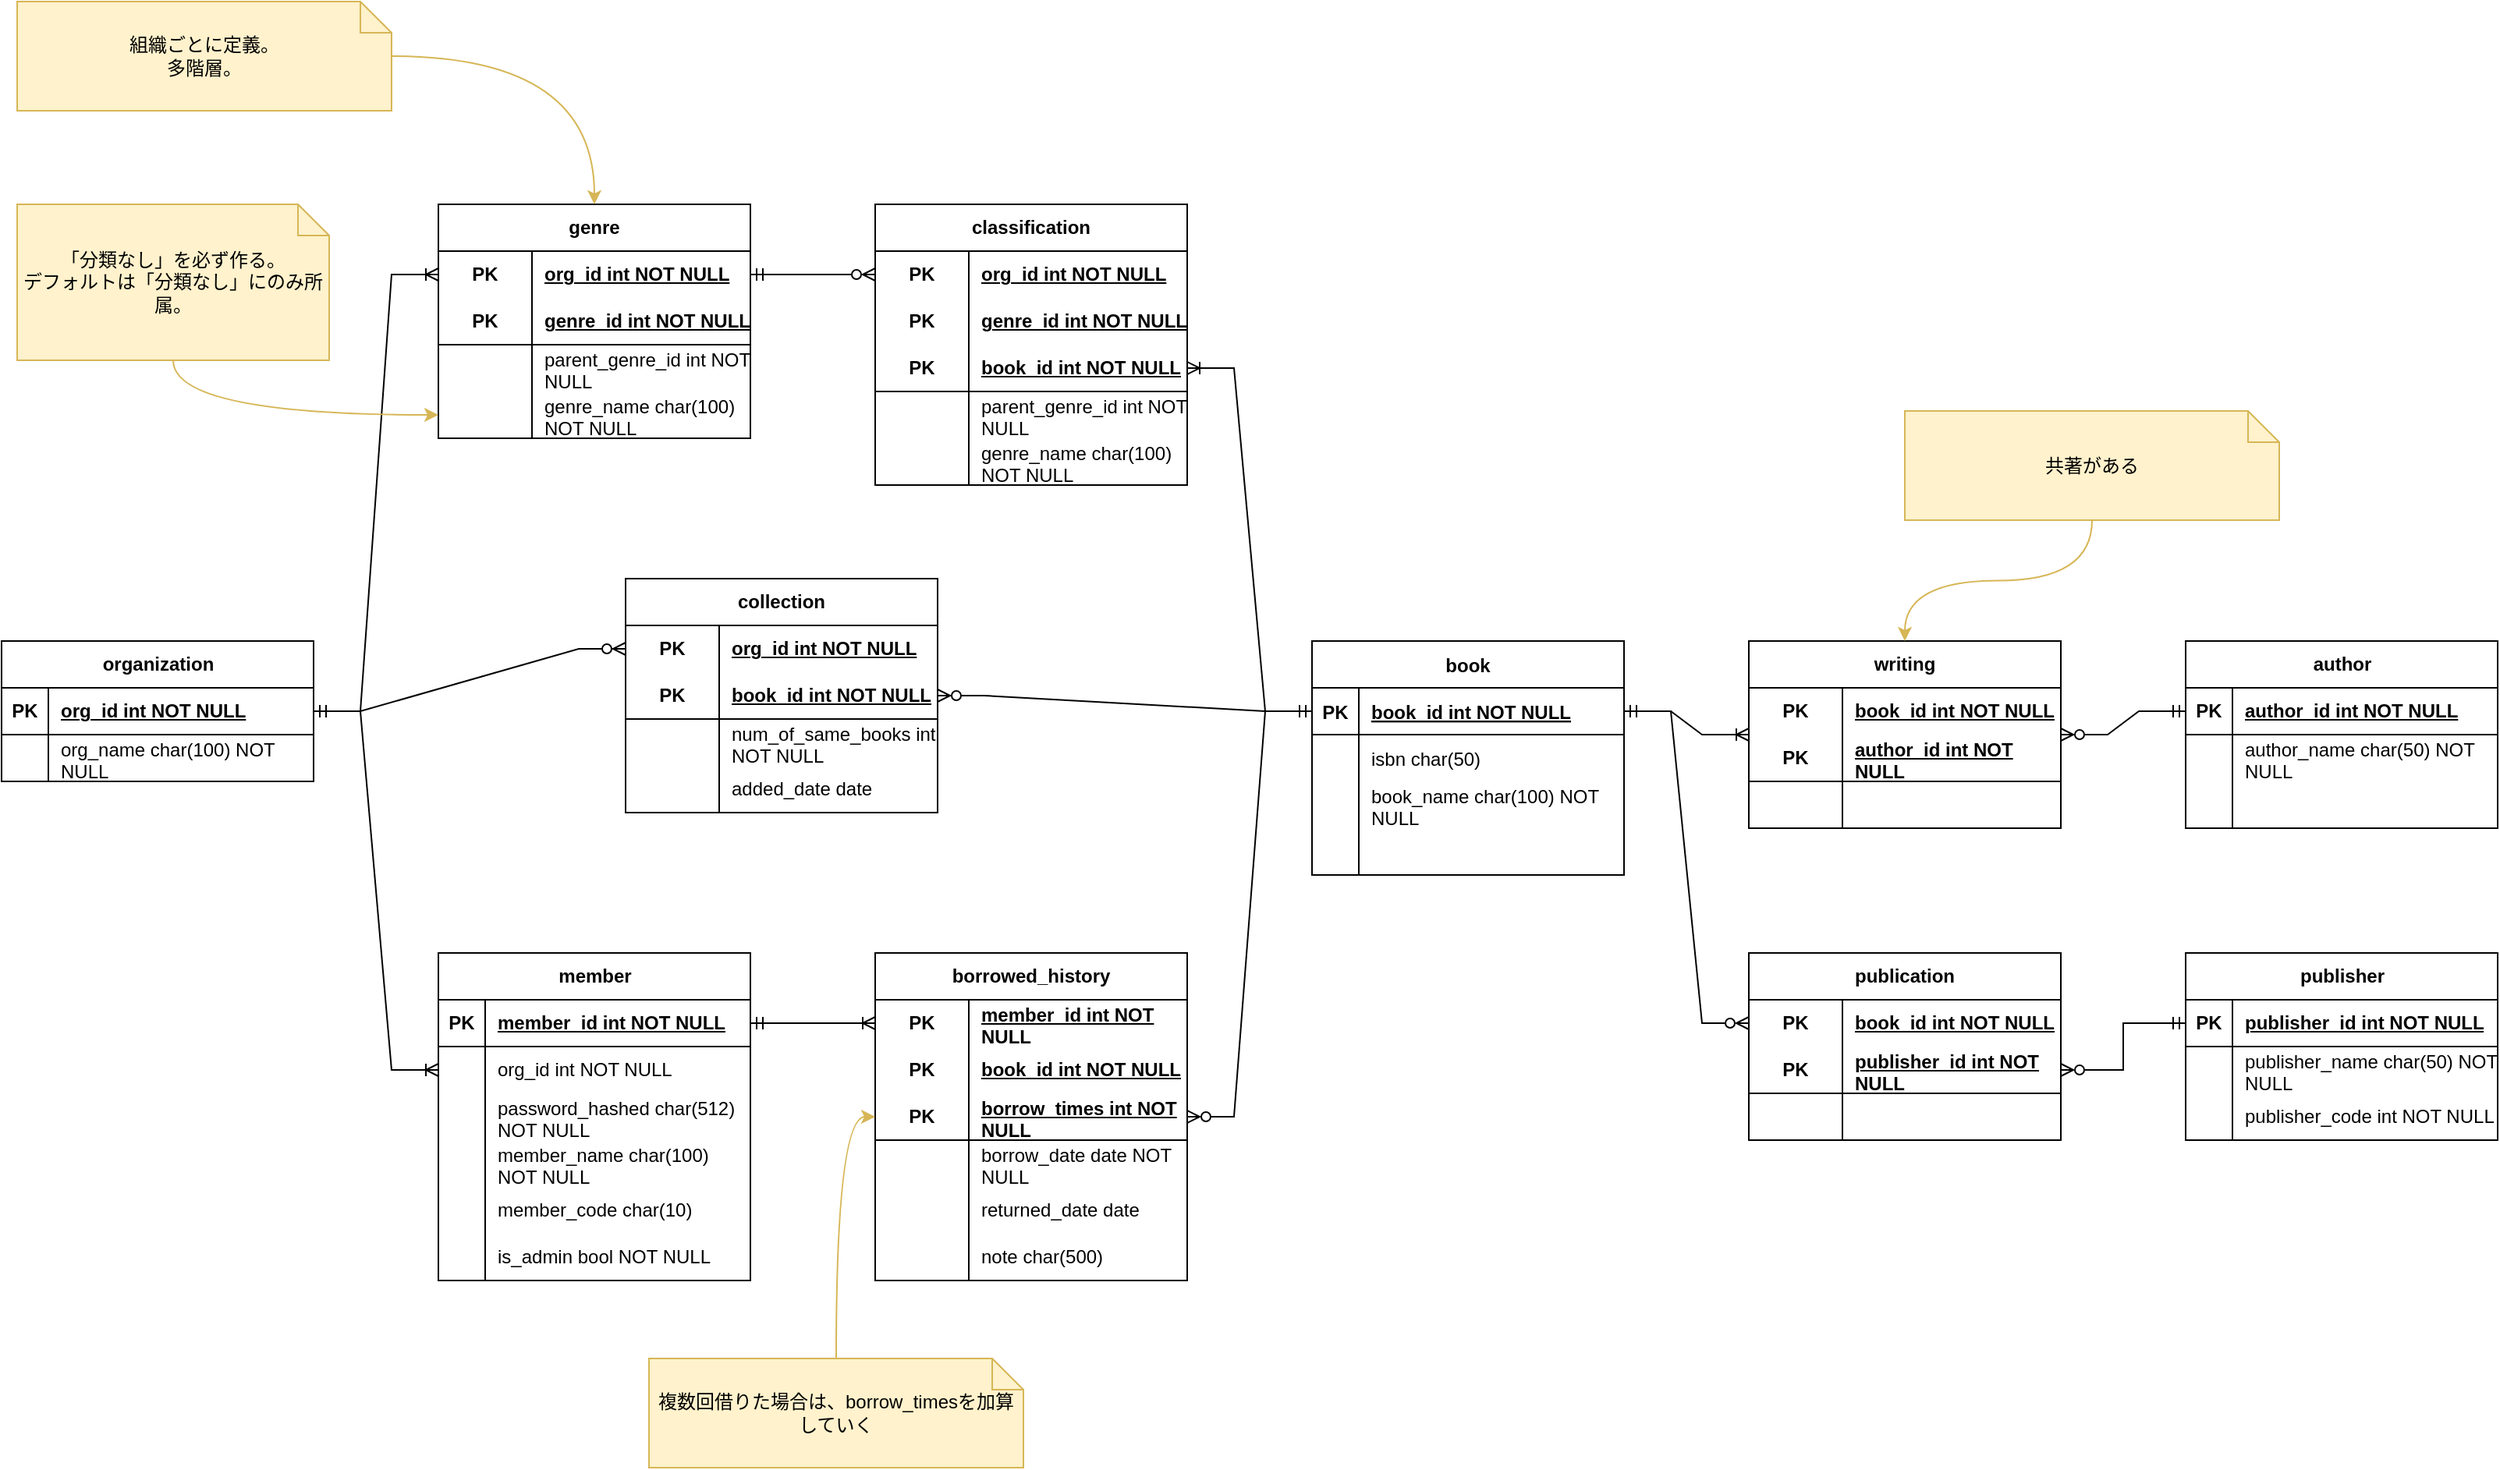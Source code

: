 <mxfile version="21.2.1" type="device">
  <diagram id="R2lEEEUBdFMjLlhIrx00" name="Page-1">
    <mxGraphModel dx="2142" dy="2074" grid="1" gridSize="10" guides="1" tooltips="1" connect="1" arrows="1" fold="1" page="1" pageScale="1" pageWidth="850" pageHeight="1100" math="0" shadow="0" extFonts="Permanent Marker^https://fonts.googleapis.com/css?family=Permanent+Marker">
      <root>
        <mxCell id="0" />
        <mxCell id="1" parent="0" />
        <mxCell id="C-vyLk0tnHw3VtMMgP7b-23" value="book" style="shape=table;startSize=30;container=1;collapsible=1;childLayout=tableLayout;fixedRows=1;rowLines=0;fontStyle=1;align=center;resizeLast=1;" parent="1" vertex="1">
          <mxGeometry y="-80" width="200" height="150" as="geometry" />
        </mxCell>
        <mxCell id="C-vyLk0tnHw3VtMMgP7b-24" value="" style="shape=partialRectangle;collapsible=0;dropTarget=0;pointerEvents=0;fillColor=none;points=[[0,0.5],[1,0.5]];portConstraint=eastwest;top=0;left=0;right=0;bottom=1;" parent="C-vyLk0tnHw3VtMMgP7b-23" vertex="1">
          <mxGeometry y="30" width="200" height="30" as="geometry" />
        </mxCell>
        <mxCell id="C-vyLk0tnHw3VtMMgP7b-25" value="PK" style="shape=partialRectangle;overflow=hidden;connectable=0;fillColor=none;top=0;left=0;bottom=0;right=0;fontStyle=1;" parent="C-vyLk0tnHw3VtMMgP7b-24" vertex="1">
          <mxGeometry width="30" height="30" as="geometry">
            <mxRectangle width="30" height="30" as="alternateBounds" />
          </mxGeometry>
        </mxCell>
        <mxCell id="C-vyLk0tnHw3VtMMgP7b-26" value="book_id int NOT NULL " style="shape=partialRectangle;overflow=hidden;connectable=0;fillColor=none;top=0;left=0;bottom=0;right=0;align=left;spacingLeft=6;fontStyle=5;" parent="C-vyLk0tnHw3VtMMgP7b-24" vertex="1">
          <mxGeometry x="30" width="170" height="30" as="geometry">
            <mxRectangle width="170" height="30" as="alternateBounds" />
          </mxGeometry>
        </mxCell>
        <mxCell id="C-vyLk0tnHw3VtMMgP7b-27" value="" style="shape=partialRectangle;collapsible=0;dropTarget=0;pointerEvents=0;fillColor=none;points=[[0,0.5],[1,0.5]];portConstraint=eastwest;top=0;left=0;right=0;bottom=0;" parent="C-vyLk0tnHw3VtMMgP7b-23" vertex="1">
          <mxGeometry y="60" width="200" height="30" as="geometry" />
        </mxCell>
        <mxCell id="C-vyLk0tnHw3VtMMgP7b-28" value="" style="shape=partialRectangle;overflow=hidden;connectable=0;fillColor=none;top=0;left=0;bottom=0;right=0;" parent="C-vyLk0tnHw3VtMMgP7b-27" vertex="1">
          <mxGeometry width="30" height="30" as="geometry">
            <mxRectangle width="30" height="30" as="alternateBounds" />
          </mxGeometry>
        </mxCell>
        <mxCell id="C-vyLk0tnHw3VtMMgP7b-29" value="isbn char(50)" style="shape=partialRectangle;overflow=hidden;connectable=0;fillColor=none;top=0;left=0;bottom=0;right=0;align=left;spacingLeft=6;verticalAlign=middle;" parent="C-vyLk0tnHw3VtMMgP7b-27" vertex="1">
          <mxGeometry x="30" width="170" height="30" as="geometry">
            <mxRectangle width="170" height="30" as="alternateBounds" />
          </mxGeometry>
        </mxCell>
        <mxCell id="8r9nM0pTr3V1312v1vQE-15" style="shape=partialRectangle;collapsible=0;dropTarget=0;pointerEvents=0;fillColor=none;points=[[0,0.5],[1,0.5]];portConstraint=eastwest;top=0;left=0;right=0;bottom=0;" parent="C-vyLk0tnHw3VtMMgP7b-23" vertex="1">
          <mxGeometry y="90" width="200" height="30" as="geometry" />
        </mxCell>
        <mxCell id="8r9nM0pTr3V1312v1vQE-16" style="shape=partialRectangle;overflow=hidden;connectable=0;fillColor=none;top=0;left=0;bottom=0;right=0;" parent="8r9nM0pTr3V1312v1vQE-15" vertex="1">
          <mxGeometry width="30" height="30" as="geometry">
            <mxRectangle width="30" height="30" as="alternateBounds" />
          </mxGeometry>
        </mxCell>
        <mxCell id="8r9nM0pTr3V1312v1vQE-17" value="book_name char(100) NOT NULL" style="shape=partialRectangle;overflow=hidden;connectable=0;fillColor=none;top=0;left=0;bottom=0;right=0;align=left;spacingLeft=6;verticalAlign=middle;whiteSpace=wrap;" parent="8r9nM0pTr3V1312v1vQE-15" vertex="1">
          <mxGeometry x="30" width="170" height="30" as="geometry">
            <mxRectangle width="170" height="30" as="alternateBounds" />
          </mxGeometry>
        </mxCell>
        <mxCell id="xDDhtr_fr9PukAQvOOPF-29" style="shape=partialRectangle;collapsible=0;dropTarget=0;pointerEvents=0;fillColor=none;points=[[0,0.5],[1,0.5]];portConstraint=eastwest;top=0;left=0;right=0;bottom=0;" vertex="1" parent="C-vyLk0tnHw3VtMMgP7b-23">
          <mxGeometry y="120" width="200" height="30" as="geometry" />
        </mxCell>
        <mxCell id="xDDhtr_fr9PukAQvOOPF-30" style="shape=partialRectangle;overflow=hidden;connectable=0;fillColor=none;top=0;left=0;bottom=0;right=0;" vertex="1" parent="xDDhtr_fr9PukAQvOOPF-29">
          <mxGeometry width="30" height="30" as="geometry">
            <mxRectangle width="30" height="30" as="alternateBounds" />
          </mxGeometry>
        </mxCell>
        <mxCell id="xDDhtr_fr9PukAQvOOPF-31" value="" style="shape=partialRectangle;overflow=hidden;connectable=0;fillColor=none;top=0;left=0;bottom=0;right=0;align=left;spacingLeft=6;verticalAlign=middle;whiteSpace=wrap;" vertex="1" parent="xDDhtr_fr9PukAQvOOPF-29">
          <mxGeometry x="30" width="170" height="30" as="geometry">
            <mxRectangle width="170" height="30" as="alternateBounds" />
          </mxGeometry>
        </mxCell>
        <mxCell id="8r9nM0pTr3V1312v1vQE-1" value="author" style="shape=table;startSize=30;container=1;collapsible=1;childLayout=tableLayout;fixedRows=1;rowLines=0;fontStyle=1;align=center;resizeLast=1;html=1;" parent="1" vertex="1">
          <mxGeometry x="560" y="-80" width="200" height="120" as="geometry">
            <mxRectangle x="440" y="150" width="120" height="30" as="alternateBounds" />
          </mxGeometry>
        </mxCell>
        <mxCell id="8r9nM0pTr3V1312v1vQE-2" value="" style="shape=tableRow;horizontal=0;startSize=0;swimlaneHead=0;swimlaneBody=0;fillColor=none;collapsible=0;dropTarget=0;points=[[0,0.5],[1,0.5]];portConstraint=eastwest;top=0;left=0;right=0;bottom=1;" parent="8r9nM0pTr3V1312v1vQE-1" vertex="1">
          <mxGeometry y="30" width="200" height="30" as="geometry" />
        </mxCell>
        <mxCell id="8r9nM0pTr3V1312v1vQE-3" value="PK" style="shape=partialRectangle;connectable=0;fillColor=none;top=0;left=0;bottom=0;right=0;fontStyle=1;overflow=hidden;whiteSpace=wrap;html=1;" parent="8r9nM0pTr3V1312v1vQE-2" vertex="1">
          <mxGeometry width="30" height="30" as="geometry">
            <mxRectangle width="30" height="30" as="alternateBounds" />
          </mxGeometry>
        </mxCell>
        <mxCell id="8r9nM0pTr3V1312v1vQE-4" value="author_id int NOT NULL" style="shape=partialRectangle;connectable=0;fillColor=none;top=0;left=0;bottom=0;right=0;align=left;spacingLeft=6;fontStyle=5;overflow=hidden;whiteSpace=wrap;html=1;" parent="8r9nM0pTr3V1312v1vQE-2" vertex="1">
          <mxGeometry x="30" width="170" height="30" as="geometry">
            <mxRectangle width="170" height="30" as="alternateBounds" />
          </mxGeometry>
        </mxCell>
        <mxCell id="8r9nM0pTr3V1312v1vQE-5" value="" style="shape=tableRow;horizontal=0;startSize=0;swimlaneHead=0;swimlaneBody=0;fillColor=none;collapsible=0;dropTarget=0;points=[[0,0.5],[1,0.5]];portConstraint=eastwest;top=0;left=0;right=0;bottom=0;" parent="8r9nM0pTr3V1312v1vQE-1" vertex="1">
          <mxGeometry y="60" width="200" height="30" as="geometry" />
        </mxCell>
        <mxCell id="8r9nM0pTr3V1312v1vQE-6" value="" style="shape=partialRectangle;connectable=0;fillColor=none;top=0;left=0;bottom=0;right=0;editable=1;overflow=hidden;whiteSpace=wrap;html=1;" parent="8r9nM0pTr3V1312v1vQE-5" vertex="1">
          <mxGeometry width="30" height="30" as="geometry">
            <mxRectangle width="30" height="30" as="alternateBounds" />
          </mxGeometry>
        </mxCell>
        <mxCell id="8r9nM0pTr3V1312v1vQE-7" value="author_name char(50) NOT NULL" style="shape=partialRectangle;connectable=0;fillColor=none;top=0;left=0;bottom=0;right=0;align=left;spacingLeft=6;overflow=hidden;whiteSpace=wrap;html=1;" parent="8r9nM0pTr3V1312v1vQE-5" vertex="1">
          <mxGeometry x="30" width="170" height="30" as="geometry">
            <mxRectangle width="170" height="30" as="alternateBounds" />
          </mxGeometry>
        </mxCell>
        <mxCell id="8r9nM0pTr3V1312v1vQE-34" style="shape=tableRow;horizontal=0;startSize=0;swimlaneHead=0;swimlaneBody=0;fillColor=none;collapsible=0;dropTarget=0;points=[[0,0.5],[1,0.5]];portConstraint=eastwest;top=0;left=0;right=0;bottom=0;" parent="8r9nM0pTr3V1312v1vQE-1" vertex="1">
          <mxGeometry y="90" width="200" height="30" as="geometry" />
        </mxCell>
        <mxCell id="8r9nM0pTr3V1312v1vQE-35" style="shape=partialRectangle;connectable=0;fillColor=none;top=0;left=0;bottom=0;right=0;editable=1;overflow=hidden;whiteSpace=wrap;html=1;" parent="8r9nM0pTr3V1312v1vQE-34" vertex="1">
          <mxGeometry width="30" height="30" as="geometry">
            <mxRectangle width="30" height="30" as="alternateBounds" />
          </mxGeometry>
        </mxCell>
        <mxCell id="8r9nM0pTr3V1312v1vQE-36" style="shape=partialRectangle;connectable=0;fillColor=none;top=0;left=0;bottom=0;right=0;align=left;spacingLeft=6;overflow=hidden;whiteSpace=wrap;html=1;" parent="8r9nM0pTr3V1312v1vQE-34" vertex="1">
          <mxGeometry x="30" width="170" height="30" as="geometry">
            <mxRectangle width="170" height="30" as="alternateBounds" />
          </mxGeometry>
        </mxCell>
        <mxCell id="8r9nM0pTr3V1312v1vQE-21" value="writing" style="shape=table;startSize=30;container=1;collapsible=1;childLayout=tableLayout;fixedRows=1;rowLines=0;fontStyle=1;align=center;resizeLast=1;html=1;whiteSpace=wrap;" parent="1" vertex="1">
          <mxGeometry x="280" y="-80" width="200" height="120" as="geometry" />
        </mxCell>
        <mxCell id="8r9nM0pTr3V1312v1vQE-22" value="" style="shape=tableRow;horizontal=0;startSize=0;swimlaneHead=0;swimlaneBody=0;fillColor=none;collapsible=0;dropTarget=0;points=[[0,0.5],[1,0.5]];portConstraint=eastwest;top=0;left=0;right=0;bottom=0;html=1;" parent="8r9nM0pTr3V1312v1vQE-21" vertex="1">
          <mxGeometry y="30" width="200" height="30" as="geometry" />
        </mxCell>
        <mxCell id="8r9nM0pTr3V1312v1vQE-23" value="PK" style="shape=partialRectangle;connectable=0;fillColor=none;top=0;left=0;bottom=0;right=0;fontStyle=1;overflow=hidden;html=1;whiteSpace=wrap;" parent="8r9nM0pTr3V1312v1vQE-22" vertex="1">
          <mxGeometry width="60" height="30" as="geometry">
            <mxRectangle width="60" height="30" as="alternateBounds" />
          </mxGeometry>
        </mxCell>
        <mxCell id="8r9nM0pTr3V1312v1vQE-24" value="book_id int NOT NULL" style="shape=partialRectangle;connectable=0;fillColor=none;top=0;left=0;bottom=0;right=0;align=left;spacingLeft=6;fontStyle=5;overflow=hidden;html=1;whiteSpace=wrap;" parent="8r9nM0pTr3V1312v1vQE-22" vertex="1">
          <mxGeometry x="60" width="140" height="30" as="geometry">
            <mxRectangle width="140" height="30" as="alternateBounds" />
          </mxGeometry>
        </mxCell>
        <mxCell id="8r9nM0pTr3V1312v1vQE-25" value="" style="shape=tableRow;horizontal=0;startSize=0;swimlaneHead=0;swimlaneBody=0;fillColor=none;collapsible=0;dropTarget=0;points=[[0,0.5],[1,0.5]];portConstraint=eastwest;top=0;left=0;right=0;bottom=1;html=1;" parent="8r9nM0pTr3V1312v1vQE-21" vertex="1">
          <mxGeometry y="60" width="200" height="30" as="geometry" />
        </mxCell>
        <mxCell id="8r9nM0pTr3V1312v1vQE-26" value="PK" style="shape=partialRectangle;connectable=0;fillColor=none;top=0;left=0;bottom=0;right=0;fontStyle=1;overflow=hidden;html=1;whiteSpace=wrap;" parent="8r9nM0pTr3V1312v1vQE-25" vertex="1">
          <mxGeometry width="60" height="30" as="geometry">
            <mxRectangle width="60" height="30" as="alternateBounds" />
          </mxGeometry>
        </mxCell>
        <mxCell id="8r9nM0pTr3V1312v1vQE-27" value="author_id int NOT NULL" style="shape=partialRectangle;connectable=0;fillColor=none;top=0;left=0;bottom=0;right=0;align=left;spacingLeft=6;fontStyle=5;overflow=hidden;html=1;whiteSpace=wrap;" parent="8r9nM0pTr3V1312v1vQE-25" vertex="1">
          <mxGeometry x="60" width="140" height="30" as="geometry">
            <mxRectangle width="140" height="30" as="alternateBounds" />
          </mxGeometry>
        </mxCell>
        <mxCell id="8r9nM0pTr3V1312v1vQE-31" value="" style="shape=tableRow;horizontal=0;startSize=0;swimlaneHead=0;swimlaneBody=0;fillColor=none;collapsible=0;dropTarget=0;points=[[0,0.5],[1,0.5]];portConstraint=eastwest;top=0;left=0;right=0;bottom=0;html=1;" parent="8r9nM0pTr3V1312v1vQE-21" vertex="1">
          <mxGeometry y="90" width="200" height="30" as="geometry" />
        </mxCell>
        <mxCell id="8r9nM0pTr3V1312v1vQE-32" value="" style="shape=partialRectangle;connectable=0;fillColor=none;top=0;left=0;bottom=0;right=0;editable=1;overflow=hidden;html=1;whiteSpace=wrap;" parent="8r9nM0pTr3V1312v1vQE-31" vertex="1">
          <mxGeometry width="60" height="30" as="geometry">
            <mxRectangle width="60" height="30" as="alternateBounds" />
          </mxGeometry>
        </mxCell>
        <mxCell id="8r9nM0pTr3V1312v1vQE-33" value="" style="shape=partialRectangle;connectable=0;fillColor=none;top=0;left=0;bottom=0;right=0;align=left;spacingLeft=6;overflow=hidden;html=1;whiteSpace=wrap;" parent="8r9nM0pTr3V1312v1vQE-31" vertex="1">
          <mxGeometry x="60" width="140" height="30" as="geometry">
            <mxRectangle width="140" height="30" as="alternateBounds" />
          </mxGeometry>
        </mxCell>
        <mxCell id="8r9nM0pTr3V1312v1vQE-42" value="" style="edgeStyle=entityRelationEdgeStyle;fontSize=12;html=1;endArrow=ERoneToMany;startArrow=ERmandOne;rounded=0;endFill=0;" parent="1" source="C-vyLk0tnHw3VtMMgP7b-24" target="8r9nM0pTr3V1312v1vQE-21" edge="1">
          <mxGeometry width="100" height="100" relative="1" as="geometry">
            <mxPoint x="380" y="300" as="sourcePoint" />
            <mxPoint x="400" y="140" as="targetPoint" />
          </mxGeometry>
        </mxCell>
        <mxCell id="8r9nM0pTr3V1312v1vQE-43" value="" style="edgeStyle=entityRelationEdgeStyle;fontSize=12;html=1;endArrow=ERzeroToMany;startArrow=ERmandOne;rounded=0;" parent="1" source="8r9nM0pTr3V1312v1vQE-2" target="8r9nM0pTr3V1312v1vQE-21" edge="1">
          <mxGeometry width="100" height="100" relative="1" as="geometry">
            <mxPoint x="690" y="140" as="sourcePoint" />
            <mxPoint x="550" y="80" as="targetPoint" />
          </mxGeometry>
        </mxCell>
        <mxCell id="8r9nM0pTr3V1312v1vQE-44" value="publisher" style="shape=table;startSize=30;container=1;collapsible=1;childLayout=tableLayout;fixedRows=1;rowLines=0;fontStyle=1;align=center;resizeLast=1;html=1;" parent="1" vertex="1">
          <mxGeometry x="560" y="120" width="200" height="120" as="geometry">
            <mxRectangle x="440" y="150" width="120" height="30" as="alternateBounds" />
          </mxGeometry>
        </mxCell>
        <mxCell id="8r9nM0pTr3V1312v1vQE-45" value="" style="shape=tableRow;horizontal=0;startSize=0;swimlaneHead=0;swimlaneBody=0;fillColor=none;collapsible=0;dropTarget=0;points=[[0,0.5],[1,0.5]];portConstraint=eastwest;top=0;left=0;right=0;bottom=1;" parent="8r9nM0pTr3V1312v1vQE-44" vertex="1">
          <mxGeometry y="30" width="200" height="30" as="geometry" />
        </mxCell>
        <mxCell id="8r9nM0pTr3V1312v1vQE-46" value="PK" style="shape=partialRectangle;connectable=0;fillColor=none;top=0;left=0;bottom=0;right=0;fontStyle=1;overflow=hidden;whiteSpace=wrap;html=1;" parent="8r9nM0pTr3V1312v1vQE-45" vertex="1">
          <mxGeometry width="30" height="30" as="geometry">
            <mxRectangle width="30" height="30" as="alternateBounds" />
          </mxGeometry>
        </mxCell>
        <mxCell id="8r9nM0pTr3V1312v1vQE-47" value="publisher_id int NOT NULL" style="shape=partialRectangle;connectable=0;fillColor=none;top=0;left=0;bottom=0;right=0;align=left;spacingLeft=6;fontStyle=5;overflow=hidden;whiteSpace=wrap;html=1;" parent="8r9nM0pTr3V1312v1vQE-45" vertex="1">
          <mxGeometry x="30" width="170" height="30" as="geometry">
            <mxRectangle width="170" height="30" as="alternateBounds" />
          </mxGeometry>
        </mxCell>
        <mxCell id="8r9nM0pTr3V1312v1vQE-48" value="" style="shape=tableRow;horizontal=0;startSize=0;swimlaneHead=0;swimlaneBody=0;fillColor=none;collapsible=0;dropTarget=0;points=[[0,0.5],[1,0.5]];portConstraint=eastwest;top=0;left=0;right=0;bottom=0;" parent="8r9nM0pTr3V1312v1vQE-44" vertex="1">
          <mxGeometry y="60" width="200" height="30" as="geometry" />
        </mxCell>
        <mxCell id="8r9nM0pTr3V1312v1vQE-49" value="" style="shape=partialRectangle;connectable=0;fillColor=none;top=0;left=0;bottom=0;right=0;editable=1;overflow=hidden;whiteSpace=wrap;html=1;" parent="8r9nM0pTr3V1312v1vQE-48" vertex="1">
          <mxGeometry width="30" height="30" as="geometry">
            <mxRectangle width="30" height="30" as="alternateBounds" />
          </mxGeometry>
        </mxCell>
        <mxCell id="8r9nM0pTr3V1312v1vQE-50" value="publisher_name char(50) NOT NULL" style="shape=partialRectangle;connectable=0;fillColor=none;top=0;left=0;bottom=0;right=0;align=left;spacingLeft=6;overflow=hidden;whiteSpace=wrap;html=1;" parent="8r9nM0pTr3V1312v1vQE-48" vertex="1">
          <mxGeometry x="30" width="170" height="30" as="geometry">
            <mxRectangle width="170" height="30" as="alternateBounds" />
          </mxGeometry>
        </mxCell>
        <mxCell id="8r9nM0pTr3V1312v1vQE-51" style="shape=tableRow;horizontal=0;startSize=0;swimlaneHead=0;swimlaneBody=0;fillColor=none;collapsible=0;dropTarget=0;points=[[0,0.5],[1,0.5]];portConstraint=eastwest;top=0;left=0;right=0;bottom=0;" parent="8r9nM0pTr3V1312v1vQE-44" vertex="1">
          <mxGeometry y="90" width="200" height="30" as="geometry" />
        </mxCell>
        <mxCell id="8r9nM0pTr3V1312v1vQE-52" style="shape=partialRectangle;connectable=0;fillColor=none;top=0;left=0;bottom=0;right=0;editable=1;overflow=hidden;whiteSpace=wrap;html=1;" parent="8r9nM0pTr3V1312v1vQE-51" vertex="1">
          <mxGeometry width="30" height="30" as="geometry">
            <mxRectangle width="30" height="30" as="alternateBounds" />
          </mxGeometry>
        </mxCell>
        <mxCell id="8r9nM0pTr3V1312v1vQE-53" value="publisher_code int NOT NULL" style="shape=partialRectangle;connectable=0;fillColor=none;top=0;left=0;bottom=0;right=0;align=left;spacingLeft=6;overflow=hidden;whiteSpace=wrap;html=1;" parent="8r9nM0pTr3V1312v1vQE-51" vertex="1">
          <mxGeometry x="30" width="170" height="30" as="geometry">
            <mxRectangle width="170" height="30" as="alternateBounds" />
          </mxGeometry>
        </mxCell>
        <mxCell id="8r9nM0pTr3V1312v1vQE-64" value="publication" style="shape=table;startSize=30;container=1;collapsible=1;childLayout=tableLayout;fixedRows=1;rowLines=0;fontStyle=1;align=center;resizeLast=1;html=1;whiteSpace=wrap;" parent="1" vertex="1">
          <mxGeometry x="280" y="120" width="200" height="120" as="geometry" />
        </mxCell>
        <mxCell id="8r9nM0pTr3V1312v1vQE-65" value="" style="shape=tableRow;horizontal=0;startSize=0;swimlaneHead=0;swimlaneBody=0;fillColor=none;collapsible=0;dropTarget=0;points=[[0,0.5],[1,0.5]];portConstraint=eastwest;top=0;left=0;right=0;bottom=0;html=1;" parent="8r9nM0pTr3V1312v1vQE-64" vertex="1">
          <mxGeometry y="30" width="200" height="30" as="geometry" />
        </mxCell>
        <mxCell id="8r9nM0pTr3V1312v1vQE-66" value="PK" style="shape=partialRectangle;connectable=0;fillColor=none;top=0;left=0;bottom=0;right=0;fontStyle=1;overflow=hidden;html=1;whiteSpace=wrap;" parent="8r9nM0pTr3V1312v1vQE-65" vertex="1">
          <mxGeometry width="60" height="30" as="geometry">
            <mxRectangle width="60" height="30" as="alternateBounds" />
          </mxGeometry>
        </mxCell>
        <mxCell id="8r9nM0pTr3V1312v1vQE-67" value="book_id int NOT NULL" style="shape=partialRectangle;connectable=0;fillColor=none;top=0;left=0;bottom=0;right=0;align=left;spacingLeft=6;fontStyle=5;overflow=hidden;html=1;whiteSpace=wrap;" parent="8r9nM0pTr3V1312v1vQE-65" vertex="1">
          <mxGeometry x="60" width="140" height="30" as="geometry">
            <mxRectangle width="140" height="30" as="alternateBounds" />
          </mxGeometry>
        </mxCell>
        <mxCell id="8r9nM0pTr3V1312v1vQE-68" value="" style="shape=tableRow;horizontal=0;startSize=0;swimlaneHead=0;swimlaneBody=0;fillColor=none;collapsible=0;dropTarget=0;points=[[0,0.5],[1,0.5]];portConstraint=eastwest;top=0;left=0;right=0;bottom=1;html=1;" parent="8r9nM0pTr3V1312v1vQE-64" vertex="1">
          <mxGeometry y="60" width="200" height="30" as="geometry" />
        </mxCell>
        <mxCell id="8r9nM0pTr3V1312v1vQE-69" value="PK" style="shape=partialRectangle;connectable=0;fillColor=none;top=0;left=0;bottom=0;right=0;fontStyle=1;overflow=hidden;html=1;whiteSpace=wrap;" parent="8r9nM0pTr3V1312v1vQE-68" vertex="1">
          <mxGeometry width="60" height="30" as="geometry">
            <mxRectangle width="60" height="30" as="alternateBounds" />
          </mxGeometry>
        </mxCell>
        <mxCell id="8r9nM0pTr3V1312v1vQE-70" value="publisher_id int NOT NULL" style="shape=partialRectangle;connectable=0;fillColor=none;top=0;left=0;bottom=0;right=0;align=left;spacingLeft=6;fontStyle=5;overflow=hidden;html=1;whiteSpace=wrap;" parent="8r9nM0pTr3V1312v1vQE-68" vertex="1">
          <mxGeometry x="60" width="140" height="30" as="geometry">
            <mxRectangle width="140" height="30" as="alternateBounds" />
          </mxGeometry>
        </mxCell>
        <mxCell id="8r9nM0pTr3V1312v1vQE-71" value="" style="shape=tableRow;horizontal=0;startSize=0;swimlaneHead=0;swimlaneBody=0;fillColor=none;collapsible=0;dropTarget=0;points=[[0,0.5],[1,0.5]];portConstraint=eastwest;top=0;left=0;right=0;bottom=0;html=1;" parent="8r9nM0pTr3V1312v1vQE-64" vertex="1">
          <mxGeometry y="90" width="200" height="30" as="geometry" />
        </mxCell>
        <mxCell id="8r9nM0pTr3V1312v1vQE-72" value="" style="shape=partialRectangle;connectable=0;fillColor=none;top=0;left=0;bottom=0;right=0;editable=1;overflow=hidden;html=1;whiteSpace=wrap;" parent="8r9nM0pTr3V1312v1vQE-71" vertex="1">
          <mxGeometry width="60" height="30" as="geometry">
            <mxRectangle width="60" height="30" as="alternateBounds" />
          </mxGeometry>
        </mxCell>
        <mxCell id="8r9nM0pTr3V1312v1vQE-73" value="" style="shape=partialRectangle;connectable=0;fillColor=none;top=0;left=0;bottom=0;right=0;align=left;spacingLeft=6;overflow=hidden;html=1;whiteSpace=wrap;" parent="8r9nM0pTr3V1312v1vQE-71" vertex="1">
          <mxGeometry x="60" width="140" height="30" as="geometry">
            <mxRectangle width="140" height="30" as="alternateBounds" />
          </mxGeometry>
        </mxCell>
        <mxCell id="8r9nM0pTr3V1312v1vQE-74" value="" style="edgeStyle=entityRelationEdgeStyle;fontSize=12;html=1;endArrow=ERzeroToMany;startArrow=ERmandOne;movable=1;resizable=1;rotatable=1;deletable=1;editable=1;locked=0;connectable=1;rounded=0;endFill=0;" parent="1" source="C-vyLk0tnHw3VtMMgP7b-24" target="8r9nM0pTr3V1312v1vQE-65" edge="1">
          <mxGeometry width="100" height="100" relative="1" as="geometry">
            <mxPoint x="250" y="250" as="sourcePoint" />
            <mxPoint x="80" y="310" as="targetPoint" />
          </mxGeometry>
        </mxCell>
        <mxCell id="8r9nM0pTr3V1312v1vQE-97" style="edgeStyle=orthogonalEdgeStyle;rounded=0;orthogonalLoop=1;jettySize=auto;html=1;endArrow=ERmandOne;endFill=0;startArrow=ERzeroToMany;startFill=0;" parent="1" source="8r9nM0pTr3V1312v1vQE-68" target="8r9nM0pTr3V1312v1vQE-45" edge="1">
          <mxGeometry relative="1" as="geometry" />
        </mxCell>
        <mxCell id="8r9nM0pTr3V1312v1vQE-98" value="organization" style="shape=table;startSize=30;container=1;collapsible=1;childLayout=tableLayout;fixedRows=1;rowLines=0;fontStyle=1;align=center;resizeLast=1;html=1;" parent="1" vertex="1">
          <mxGeometry x="-840" y="-80" width="200" height="90" as="geometry" />
        </mxCell>
        <mxCell id="8r9nM0pTr3V1312v1vQE-99" value="" style="shape=tableRow;horizontal=0;startSize=0;swimlaneHead=0;swimlaneBody=0;fillColor=none;collapsible=0;dropTarget=0;points=[[0,0.5],[1,0.5]];portConstraint=eastwest;top=0;left=0;right=0;bottom=1;" parent="8r9nM0pTr3V1312v1vQE-98" vertex="1">
          <mxGeometry y="30" width="200" height="30" as="geometry" />
        </mxCell>
        <mxCell id="8r9nM0pTr3V1312v1vQE-100" value="PK" style="shape=partialRectangle;connectable=0;fillColor=none;top=0;left=0;bottom=0;right=0;fontStyle=1;overflow=hidden;whiteSpace=wrap;html=1;" parent="8r9nM0pTr3V1312v1vQE-99" vertex="1">
          <mxGeometry width="30" height="30" as="geometry">
            <mxRectangle width="30" height="30" as="alternateBounds" />
          </mxGeometry>
        </mxCell>
        <mxCell id="8r9nM0pTr3V1312v1vQE-101" value="org_id int NOT NULL" style="shape=partialRectangle;connectable=0;fillColor=none;top=0;left=0;bottom=0;right=0;align=left;spacingLeft=6;fontStyle=5;overflow=hidden;whiteSpace=wrap;html=1;" parent="8r9nM0pTr3V1312v1vQE-99" vertex="1">
          <mxGeometry x="30" width="170" height="30" as="geometry">
            <mxRectangle width="170" height="30" as="alternateBounds" />
          </mxGeometry>
        </mxCell>
        <mxCell id="8r9nM0pTr3V1312v1vQE-102" value="" style="shape=tableRow;horizontal=0;startSize=0;swimlaneHead=0;swimlaneBody=0;fillColor=none;collapsible=0;dropTarget=0;points=[[0,0.5],[1,0.5]];portConstraint=eastwest;top=0;left=0;right=0;bottom=0;" parent="8r9nM0pTr3V1312v1vQE-98" vertex="1">
          <mxGeometry y="60" width="200" height="30" as="geometry" />
        </mxCell>
        <mxCell id="8r9nM0pTr3V1312v1vQE-103" value="" style="shape=partialRectangle;connectable=0;fillColor=none;top=0;left=0;bottom=0;right=0;editable=1;overflow=hidden;whiteSpace=wrap;html=1;" parent="8r9nM0pTr3V1312v1vQE-102" vertex="1">
          <mxGeometry width="30" height="30" as="geometry">
            <mxRectangle width="30" height="30" as="alternateBounds" />
          </mxGeometry>
        </mxCell>
        <mxCell id="8r9nM0pTr3V1312v1vQE-104" value="org_name char(100) NOT NULL" style="shape=partialRectangle;connectable=0;fillColor=none;top=0;left=0;bottom=0;right=0;align=left;spacingLeft=6;overflow=hidden;whiteSpace=wrap;html=1;" parent="8r9nM0pTr3V1312v1vQE-102" vertex="1">
          <mxGeometry x="30" width="170" height="30" as="geometry">
            <mxRectangle width="170" height="30" as="alternateBounds" />
          </mxGeometry>
        </mxCell>
        <mxCell id="8r9nM0pTr3V1312v1vQE-146" value="collection" style="shape=table;startSize=30;container=1;collapsible=1;childLayout=tableLayout;fixedRows=1;rowLines=0;fontStyle=1;align=center;resizeLast=1;html=1;whiteSpace=wrap;" parent="1" vertex="1">
          <mxGeometry x="-440" y="-120" width="200" height="150" as="geometry" />
        </mxCell>
        <mxCell id="8r9nM0pTr3V1312v1vQE-147" value="" style="shape=tableRow;horizontal=0;startSize=0;swimlaneHead=0;swimlaneBody=0;fillColor=none;collapsible=0;dropTarget=0;points=[[0,0.5],[1,0.5]];portConstraint=eastwest;top=0;left=0;right=0;bottom=0;html=1;" parent="8r9nM0pTr3V1312v1vQE-146" vertex="1">
          <mxGeometry y="30" width="200" height="30" as="geometry" />
        </mxCell>
        <mxCell id="8r9nM0pTr3V1312v1vQE-148" value="PK" style="shape=partialRectangle;connectable=0;fillColor=none;top=0;left=0;bottom=0;right=0;fontStyle=1;overflow=hidden;html=1;whiteSpace=wrap;" parent="8r9nM0pTr3V1312v1vQE-147" vertex="1">
          <mxGeometry width="60" height="30" as="geometry">
            <mxRectangle width="60" height="30" as="alternateBounds" />
          </mxGeometry>
        </mxCell>
        <mxCell id="8r9nM0pTr3V1312v1vQE-149" value="org_id int NOT NULL" style="shape=partialRectangle;connectable=0;fillColor=none;top=0;left=0;bottom=0;right=0;align=left;spacingLeft=6;fontStyle=5;overflow=hidden;html=1;whiteSpace=wrap;" parent="8r9nM0pTr3V1312v1vQE-147" vertex="1">
          <mxGeometry x="60" width="140" height="30" as="geometry">
            <mxRectangle width="140" height="30" as="alternateBounds" />
          </mxGeometry>
        </mxCell>
        <mxCell id="8r9nM0pTr3V1312v1vQE-150" value="" style="shape=tableRow;horizontal=0;startSize=0;swimlaneHead=0;swimlaneBody=0;fillColor=none;collapsible=0;dropTarget=0;points=[[0,0.5],[1,0.5]];portConstraint=eastwest;top=0;left=0;right=0;bottom=1;html=1;" parent="8r9nM0pTr3V1312v1vQE-146" vertex="1">
          <mxGeometry y="60" width="200" height="30" as="geometry" />
        </mxCell>
        <mxCell id="8r9nM0pTr3V1312v1vQE-151" value="PK" style="shape=partialRectangle;connectable=0;fillColor=none;top=0;left=0;bottom=0;right=0;fontStyle=1;overflow=hidden;html=1;whiteSpace=wrap;" parent="8r9nM0pTr3V1312v1vQE-150" vertex="1">
          <mxGeometry width="60" height="30" as="geometry">
            <mxRectangle width="60" height="30" as="alternateBounds" />
          </mxGeometry>
        </mxCell>
        <mxCell id="8r9nM0pTr3V1312v1vQE-152" value="book_id int NOT NULL" style="shape=partialRectangle;connectable=0;fillColor=none;top=0;left=0;bottom=0;right=0;align=left;spacingLeft=6;fontStyle=5;overflow=hidden;html=1;whiteSpace=wrap;" parent="8r9nM0pTr3V1312v1vQE-150" vertex="1">
          <mxGeometry x="60" width="140" height="30" as="geometry">
            <mxRectangle width="140" height="30" as="alternateBounds" />
          </mxGeometry>
        </mxCell>
        <mxCell id="8r9nM0pTr3V1312v1vQE-153" value="" style="shape=tableRow;horizontal=0;startSize=0;swimlaneHead=0;swimlaneBody=0;fillColor=none;collapsible=0;dropTarget=0;points=[[0,0.5],[1,0.5]];portConstraint=eastwest;top=0;left=0;right=0;bottom=0;html=1;" parent="8r9nM0pTr3V1312v1vQE-146" vertex="1">
          <mxGeometry y="90" width="200" height="30" as="geometry" />
        </mxCell>
        <mxCell id="8r9nM0pTr3V1312v1vQE-154" value="" style="shape=partialRectangle;connectable=0;fillColor=none;top=0;left=0;bottom=0;right=0;editable=1;overflow=hidden;html=1;whiteSpace=wrap;" parent="8r9nM0pTr3V1312v1vQE-153" vertex="1">
          <mxGeometry width="60" height="30" as="geometry">
            <mxRectangle width="60" height="30" as="alternateBounds" />
          </mxGeometry>
        </mxCell>
        <mxCell id="8r9nM0pTr3V1312v1vQE-155" value="num_of_same_books int NOT NULL" style="shape=partialRectangle;connectable=0;fillColor=none;top=0;left=0;bottom=0;right=0;align=left;spacingLeft=6;overflow=hidden;html=1;whiteSpace=wrap;" parent="8r9nM0pTr3V1312v1vQE-153" vertex="1">
          <mxGeometry x="60" width="140" height="30" as="geometry">
            <mxRectangle width="140" height="30" as="alternateBounds" />
          </mxGeometry>
        </mxCell>
        <mxCell id="8r9nM0pTr3V1312v1vQE-195" value="" style="shape=tableRow;horizontal=0;startSize=0;swimlaneHead=0;swimlaneBody=0;fillColor=none;collapsible=0;dropTarget=0;points=[[0,0.5],[1,0.5]];portConstraint=eastwest;top=0;left=0;right=0;bottom=0;html=1;" parent="8r9nM0pTr3V1312v1vQE-146" vertex="1">
          <mxGeometry y="120" width="200" height="30" as="geometry" />
        </mxCell>
        <mxCell id="8r9nM0pTr3V1312v1vQE-196" value="" style="shape=partialRectangle;connectable=0;fillColor=none;top=0;left=0;bottom=0;right=0;editable=1;overflow=hidden;html=1;whiteSpace=wrap;" parent="8r9nM0pTr3V1312v1vQE-195" vertex="1">
          <mxGeometry width="60" height="30" as="geometry">
            <mxRectangle width="60" height="30" as="alternateBounds" />
          </mxGeometry>
        </mxCell>
        <mxCell id="8r9nM0pTr3V1312v1vQE-197" value="added_date date" style="shape=partialRectangle;connectable=0;fillColor=none;top=0;left=0;bottom=0;right=0;align=left;spacingLeft=6;overflow=hidden;html=1;whiteSpace=wrap;" parent="8r9nM0pTr3V1312v1vQE-195" vertex="1">
          <mxGeometry x="60" width="140" height="30" as="geometry">
            <mxRectangle width="140" height="30" as="alternateBounds" />
          </mxGeometry>
        </mxCell>
        <mxCell id="8r9nM0pTr3V1312v1vQE-156" value="" style="edgeStyle=entityRelationEdgeStyle;fontSize=12;html=1;endArrow=ERzeroToMany;startArrow=ERmandOne;movable=1;resizable=1;rotatable=1;deletable=1;editable=1;locked=0;connectable=1;rounded=0;" parent="1" source="C-vyLk0tnHw3VtMMgP7b-24" target="8r9nM0pTr3V1312v1vQE-150" edge="1">
          <mxGeometry width="100" height="100" relative="1" as="geometry">
            <mxPoint x="-20" y="200" as="sourcePoint" />
            <mxPoint x="50" y="360" as="targetPoint" />
          </mxGeometry>
        </mxCell>
        <mxCell id="8r9nM0pTr3V1312v1vQE-157" value="" style="edgeStyle=entityRelationEdgeStyle;fontSize=12;html=1;endArrow=ERzeroToMany;startArrow=ERmandOne;movable=1;resizable=1;rotatable=1;deletable=1;editable=1;locked=0;connectable=1;rounded=0;" parent="1" source="8r9nM0pTr3V1312v1vQE-99" target="8r9nM0pTr3V1312v1vQE-147" edge="1">
          <mxGeometry width="100" height="100" relative="1" as="geometry">
            <mxPoint x="-280" y="180" as="sourcePoint" />
            <mxPoint x="-250" y="280" as="targetPoint" />
          </mxGeometry>
        </mxCell>
        <mxCell id="8r9nM0pTr3V1312v1vQE-158" value="member" style="shape=table;startSize=30;container=1;collapsible=1;childLayout=tableLayout;fixedRows=1;rowLines=0;fontStyle=1;align=center;resizeLast=1;html=1;" parent="1" vertex="1">
          <mxGeometry x="-560" y="120" width="200" height="210" as="geometry" />
        </mxCell>
        <mxCell id="8r9nM0pTr3V1312v1vQE-159" value="" style="shape=tableRow;horizontal=0;startSize=0;swimlaneHead=0;swimlaneBody=0;fillColor=none;collapsible=0;dropTarget=0;points=[[0,0.5],[1,0.5]];portConstraint=eastwest;top=0;left=0;right=0;bottom=1;" parent="8r9nM0pTr3V1312v1vQE-158" vertex="1">
          <mxGeometry y="30" width="200" height="30" as="geometry" />
        </mxCell>
        <mxCell id="8r9nM0pTr3V1312v1vQE-160" value="PK" style="shape=partialRectangle;connectable=0;fillColor=none;top=0;left=0;bottom=0;right=0;fontStyle=1;overflow=hidden;whiteSpace=wrap;html=1;" parent="8r9nM0pTr3V1312v1vQE-159" vertex="1">
          <mxGeometry width="30" height="30" as="geometry">
            <mxRectangle width="30" height="30" as="alternateBounds" />
          </mxGeometry>
        </mxCell>
        <mxCell id="8r9nM0pTr3V1312v1vQE-161" value="member_id int NOT NULL" style="shape=partialRectangle;connectable=0;fillColor=none;top=0;left=0;bottom=0;right=0;align=left;spacingLeft=6;fontStyle=5;overflow=hidden;whiteSpace=wrap;html=1;" parent="8r9nM0pTr3V1312v1vQE-159" vertex="1">
          <mxGeometry x="30" width="170" height="30" as="geometry">
            <mxRectangle width="170" height="30" as="alternateBounds" />
          </mxGeometry>
        </mxCell>
        <mxCell id="8r9nM0pTr3V1312v1vQE-178" style="shape=tableRow;horizontal=0;startSize=0;swimlaneHead=0;swimlaneBody=0;fillColor=none;collapsible=0;dropTarget=0;points=[[0,0.5],[1,0.5]];portConstraint=eastwest;top=0;left=0;right=0;bottom=0;" parent="8r9nM0pTr3V1312v1vQE-158" vertex="1">
          <mxGeometry y="60" width="200" height="30" as="geometry" />
        </mxCell>
        <mxCell id="8r9nM0pTr3V1312v1vQE-179" style="shape=partialRectangle;connectable=0;fillColor=none;top=0;left=0;bottom=0;right=0;editable=1;overflow=hidden;whiteSpace=wrap;html=1;" parent="8r9nM0pTr3V1312v1vQE-178" vertex="1">
          <mxGeometry width="30" height="30" as="geometry">
            <mxRectangle width="30" height="30" as="alternateBounds" />
          </mxGeometry>
        </mxCell>
        <mxCell id="8r9nM0pTr3V1312v1vQE-180" value="org_id int NOT NULL" style="shape=partialRectangle;connectable=0;fillColor=none;top=0;left=0;bottom=0;right=0;align=left;spacingLeft=6;overflow=hidden;whiteSpace=wrap;html=1;" parent="8r9nM0pTr3V1312v1vQE-178" vertex="1">
          <mxGeometry x="30" width="170" height="30" as="geometry">
            <mxRectangle width="170" height="30" as="alternateBounds" />
          </mxGeometry>
        </mxCell>
        <mxCell id="8r9nM0pTr3V1312v1vQE-198" style="shape=tableRow;horizontal=0;startSize=0;swimlaneHead=0;swimlaneBody=0;fillColor=none;collapsible=0;dropTarget=0;points=[[0,0.5],[1,0.5]];portConstraint=eastwest;top=0;left=0;right=0;bottom=0;" parent="8r9nM0pTr3V1312v1vQE-158" vertex="1">
          <mxGeometry y="90" width="200" height="30" as="geometry" />
        </mxCell>
        <mxCell id="8r9nM0pTr3V1312v1vQE-199" style="shape=partialRectangle;connectable=0;fillColor=none;top=0;left=0;bottom=0;right=0;editable=1;overflow=hidden;whiteSpace=wrap;html=1;" parent="8r9nM0pTr3V1312v1vQE-198" vertex="1">
          <mxGeometry width="30" height="30" as="geometry">
            <mxRectangle width="30" height="30" as="alternateBounds" />
          </mxGeometry>
        </mxCell>
        <mxCell id="8r9nM0pTr3V1312v1vQE-200" value="password_hashed char(512) NOT NULL" style="shape=partialRectangle;connectable=0;fillColor=none;top=0;left=0;bottom=0;right=0;align=left;spacingLeft=6;overflow=hidden;whiteSpace=wrap;html=1;" parent="8r9nM0pTr3V1312v1vQE-198" vertex="1">
          <mxGeometry x="30" width="170" height="30" as="geometry">
            <mxRectangle width="170" height="30" as="alternateBounds" />
          </mxGeometry>
        </mxCell>
        <mxCell id="8r9nM0pTr3V1312v1vQE-162" value="" style="shape=tableRow;horizontal=0;startSize=0;swimlaneHead=0;swimlaneBody=0;fillColor=none;collapsible=0;dropTarget=0;points=[[0,0.5],[1,0.5]];portConstraint=eastwest;top=0;left=0;right=0;bottom=0;" parent="8r9nM0pTr3V1312v1vQE-158" vertex="1">
          <mxGeometry y="120" width="200" height="30" as="geometry" />
        </mxCell>
        <mxCell id="8r9nM0pTr3V1312v1vQE-163" value="" style="shape=partialRectangle;connectable=0;fillColor=none;top=0;left=0;bottom=0;right=0;editable=1;overflow=hidden;whiteSpace=wrap;html=1;" parent="8r9nM0pTr3V1312v1vQE-162" vertex="1">
          <mxGeometry width="30" height="30" as="geometry">
            <mxRectangle width="30" height="30" as="alternateBounds" />
          </mxGeometry>
        </mxCell>
        <mxCell id="8r9nM0pTr3V1312v1vQE-164" value="member_name char(100) NOT NULL" style="shape=partialRectangle;connectable=0;fillColor=none;top=0;left=0;bottom=0;right=0;align=left;spacingLeft=6;overflow=hidden;whiteSpace=wrap;html=1;" parent="8r9nM0pTr3V1312v1vQE-162" vertex="1">
          <mxGeometry x="30" width="170" height="30" as="geometry">
            <mxRectangle width="170" height="30" as="alternateBounds" />
          </mxGeometry>
        </mxCell>
        <mxCell id="8r9nM0pTr3V1312v1vQE-165" value="" style="shape=tableRow;horizontal=0;startSize=0;swimlaneHead=0;swimlaneBody=0;fillColor=none;collapsible=0;dropTarget=0;points=[[0,0.5],[1,0.5]];portConstraint=eastwest;top=0;left=0;right=0;bottom=0;" parent="8r9nM0pTr3V1312v1vQE-158" vertex="1">
          <mxGeometry y="150" width="200" height="30" as="geometry" />
        </mxCell>
        <mxCell id="8r9nM0pTr3V1312v1vQE-166" value="" style="shape=partialRectangle;connectable=0;fillColor=none;top=0;left=0;bottom=0;right=0;editable=1;overflow=hidden;whiteSpace=wrap;html=1;" parent="8r9nM0pTr3V1312v1vQE-165" vertex="1">
          <mxGeometry width="30" height="30" as="geometry">
            <mxRectangle width="30" height="30" as="alternateBounds" />
          </mxGeometry>
        </mxCell>
        <mxCell id="8r9nM0pTr3V1312v1vQE-167" value="member_code char(10)" style="shape=partialRectangle;connectable=0;fillColor=none;top=0;left=0;bottom=0;right=0;align=left;spacingLeft=6;overflow=hidden;whiteSpace=wrap;html=1;" parent="8r9nM0pTr3V1312v1vQE-165" vertex="1">
          <mxGeometry x="30" width="170" height="30" as="geometry">
            <mxRectangle width="170" height="30" as="alternateBounds" />
          </mxGeometry>
        </mxCell>
        <mxCell id="8r9nM0pTr3V1312v1vQE-172" value="" style="shape=tableRow;horizontal=0;startSize=0;swimlaneHead=0;swimlaneBody=0;fillColor=none;collapsible=0;dropTarget=0;points=[[0,0.5],[1,0.5]];portConstraint=eastwest;top=0;left=0;right=0;bottom=0;" parent="8r9nM0pTr3V1312v1vQE-158" vertex="1">
          <mxGeometry y="180" width="200" height="30" as="geometry" />
        </mxCell>
        <mxCell id="8r9nM0pTr3V1312v1vQE-173" value="" style="shape=partialRectangle;connectable=0;fillColor=none;top=0;left=0;bottom=0;right=0;editable=1;overflow=hidden;whiteSpace=wrap;html=1;" parent="8r9nM0pTr3V1312v1vQE-172" vertex="1">
          <mxGeometry width="30" height="30" as="geometry">
            <mxRectangle width="30" height="30" as="alternateBounds" />
          </mxGeometry>
        </mxCell>
        <mxCell id="8r9nM0pTr3V1312v1vQE-174" value="is_admin bool NOT NULL" style="shape=partialRectangle;connectable=0;fillColor=none;top=0;left=0;bottom=0;right=0;align=left;spacingLeft=6;overflow=hidden;whiteSpace=wrap;html=1;" parent="8r9nM0pTr3V1312v1vQE-172" vertex="1">
          <mxGeometry x="30" width="170" height="30" as="geometry">
            <mxRectangle width="170" height="30" as="alternateBounds" />
          </mxGeometry>
        </mxCell>
        <mxCell id="8r9nM0pTr3V1312v1vQE-171" value="" style="edgeStyle=entityRelationEdgeStyle;fontSize=12;html=1;endArrow=ERoneToMany;startArrow=ERmandOne;movable=1;resizable=1;rotatable=1;deletable=1;editable=1;locked=0;connectable=1;endFill=0;rounded=0;strokeColor=default;" parent="1" source="8r9nM0pTr3V1312v1vQE-99" target="8r9nM0pTr3V1312v1vQE-178" edge="1">
          <mxGeometry width="100" height="100" relative="1" as="geometry">
            <mxPoint x="-360" y="200" as="sourcePoint" />
            <mxPoint x="-340" y="320" as="targetPoint" />
          </mxGeometry>
        </mxCell>
        <mxCell id="8r9nM0pTr3V1312v1vQE-181" value="borrowed_history" style="shape=table;startSize=30;container=1;collapsible=1;childLayout=tableLayout;fixedRows=1;rowLines=0;fontStyle=1;align=center;resizeLast=1;html=1;whiteSpace=wrap;" parent="1" vertex="1">
          <mxGeometry x="-280" y="120" width="200" height="210" as="geometry" />
        </mxCell>
        <mxCell id="8r9nM0pTr3V1312v1vQE-182" value="" style="shape=tableRow;horizontal=0;startSize=0;swimlaneHead=0;swimlaneBody=0;fillColor=none;collapsible=0;dropTarget=0;points=[[0,0.5],[1,0.5]];portConstraint=eastwest;top=0;left=0;right=0;bottom=0;html=1;" parent="8r9nM0pTr3V1312v1vQE-181" vertex="1">
          <mxGeometry y="30" width="200" height="30" as="geometry" />
        </mxCell>
        <mxCell id="8r9nM0pTr3V1312v1vQE-183" value="PK" style="shape=partialRectangle;connectable=0;fillColor=none;top=0;left=0;bottom=0;right=0;fontStyle=1;overflow=hidden;html=1;whiteSpace=wrap;" parent="8r9nM0pTr3V1312v1vQE-182" vertex="1">
          <mxGeometry width="60" height="30" as="geometry">
            <mxRectangle width="60" height="30" as="alternateBounds" />
          </mxGeometry>
        </mxCell>
        <mxCell id="8r9nM0pTr3V1312v1vQE-184" value="member_id int NOT NULL" style="shape=partialRectangle;connectable=0;fillColor=none;top=0;left=0;bottom=0;right=0;align=left;spacingLeft=6;fontStyle=5;overflow=hidden;html=1;whiteSpace=wrap;" parent="8r9nM0pTr3V1312v1vQE-182" vertex="1">
          <mxGeometry x="60" width="140" height="30" as="geometry">
            <mxRectangle width="140" height="30" as="alternateBounds" />
          </mxGeometry>
        </mxCell>
        <mxCell id="xDDhtr_fr9PukAQvOOPF-61" style="shape=tableRow;horizontal=0;startSize=0;swimlaneHead=0;swimlaneBody=0;fillColor=none;collapsible=0;dropTarget=0;points=[[0,0.5],[1,0.5]];portConstraint=eastwest;top=0;left=0;right=0;bottom=0;html=1;" vertex="1" parent="8r9nM0pTr3V1312v1vQE-181">
          <mxGeometry y="60" width="200" height="30" as="geometry" />
        </mxCell>
        <mxCell id="xDDhtr_fr9PukAQvOOPF-62" value="PK" style="shape=partialRectangle;connectable=0;fillColor=none;top=0;left=0;bottom=0;right=0;fontStyle=1;overflow=hidden;html=1;whiteSpace=wrap;" vertex="1" parent="xDDhtr_fr9PukAQvOOPF-61">
          <mxGeometry width="60" height="30" as="geometry">
            <mxRectangle width="60" height="30" as="alternateBounds" />
          </mxGeometry>
        </mxCell>
        <mxCell id="xDDhtr_fr9PukAQvOOPF-63" value="book_id int NOT NULL" style="shape=partialRectangle;connectable=0;fillColor=none;top=0;left=0;bottom=0;right=0;align=left;spacingLeft=6;fontStyle=5;overflow=hidden;html=1;whiteSpace=wrap;" vertex="1" parent="xDDhtr_fr9PukAQvOOPF-61">
          <mxGeometry x="60" width="140" height="30" as="geometry">
            <mxRectangle width="140" height="30" as="alternateBounds" />
          </mxGeometry>
        </mxCell>
        <mxCell id="8r9nM0pTr3V1312v1vQE-185" value="" style="shape=tableRow;horizontal=0;startSize=0;swimlaneHead=0;swimlaneBody=0;fillColor=none;collapsible=0;dropTarget=0;points=[[0,0.5],[1,0.5]];portConstraint=eastwest;top=0;left=0;right=0;bottom=1;html=1;" parent="8r9nM0pTr3V1312v1vQE-181" vertex="1">
          <mxGeometry y="90" width="200" height="30" as="geometry" />
        </mxCell>
        <mxCell id="8r9nM0pTr3V1312v1vQE-186" value="PK" style="shape=partialRectangle;connectable=0;fillColor=none;top=0;left=0;bottom=0;right=0;fontStyle=1;overflow=hidden;html=1;whiteSpace=wrap;" parent="8r9nM0pTr3V1312v1vQE-185" vertex="1">
          <mxGeometry width="60" height="30" as="geometry">
            <mxRectangle width="60" height="30" as="alternateBounds" />
          </mxGeometry>
        </mxCell>
        <mxCell id="8r9nM0pTr3V1312v1vQE-187" value="borrow_times int NOT NULL" style="shape=partialRectangle;connectable=0;fillColor=none;top=0;left=0;bottom=0;right=0;align=left;spacingLeft=6;fontStyle=5;overflow=hidden;html=1;whiteSpace=wrap;" parent="8r9nM0pTr3V1312v1vQE-185" vertex="1">
          <mxGeometry x="60" width="140" height="30" as="geometry">
            <mxRectangle width="140" height="30" as="alternateBounds" />
          </mxGeometry>
        </mxCell>
        <mxCell id="8r9nM0pTr3V1312v1vQE-188" value="" style="shape=tableRow;horizontal=0;startSize=0;swimlaneHead=0;swimlaneBody=0;fillColor=none;collapsible=0;dropTarget=0;points=[[0,0.5],[1,0.5]];portConstraint=eastwest;top=0;left=0;right=0;bottom=0;html=1;" parent="8r9nM0pTr3V1312v1vQE-181" vertex="1">
          <mxGeometry y="120" width="200" height="30" as="geometry" />
        </mxCell>
        <mxCell id="8r9nM0pTr3V1312v1vQE-189" value="" style="shape=partialRectangle;connectable=0;fillColor=none;top=0;left=0;bottom=0;right=0;editable=1;overflow=hidden;html=1;whiteSpace=wrap;" parent="8r9nM0pTr3V1312v1vQE-188" vertex="1">
          <mxGeometry width="60" height="30" as="geometry">
            <mxRectangle width="60" height="30" as="alternateBounds" />
          </mxGeometry>
        </mxCell>
        <mxCell id="8r9nM0pTr3V1312v1vQE-190" value="borrow_date date NOT NULL" style="shape=partialRectangle;connectable=0;fillColor=none;top=0;left=0;bottom=0;right=0;align=left;spacingLeft=6;overflow=hidden;html=1;whiteSpace=wrap;" parent="8r9nM0pTr3V1312v1vQE-188" vertex="1">
          <mxGeometry x="60" width="140" height="30" as="geometry">
            <mxRectangle width="140" height="30" as="alternateBounds" />
          </mxGeometry>
        </mxCell>
        <mxCell id="8r9nM0pTr3V1312v1vQE-191" value="" style="shape=tableRow;horizontal=0;startSize=0;swimlaneHead=0;swimlaneBody=0;fillColor=none;collapsible=0;dropTarget=0;points=[[0,0.5],[1,0.5]];portConstraint=eastwest;top=0;left=0;right=0;bottom=0;html=1;" parent="8r9nM0pTr3V1312v1vQE-181" vertex="1">
          <mxGeometry y="150" width="200" height="30" as="geometry" />
        </mxCell>
        <mxCell id="8r9nM0pTr3V1312v1vQE-192" value="" style="shape=partialRectangle;connectable=0;fillColor=none;top=0;left=0;bottom=0;right=0;editable=1;overflow=hidden;html=1;whiteSpace=wrap;" parent="8r9nM0pTr3V1312v1vQE-191" vertex="1">
          <mxGeometry width="60" height="30" as="geometry">
            <mxRectangle width="60" height="30" as="alternateBounds" />
          </mxGeometry>
        </mxCell>
        <mxCell id="8r9nM0pTr3V1312v1vQE-193" value="returned_date date" style="shape=partialRectangle;connectable=0;fillColor=none;top=0;left=0;bottom=0;right=0;align=left;spacingLeft=6;overflow=hidden;html=1;whiteSpace=wrap;" parent="8r9nM0pTr3V1312v1vQE-191" vertex="1">
          <mxGeometry x="60" width="140" height="30" as="geometry">
            <mxRectangle width="140" height="30" as="alternateBounds" />
          </mxGeometry>
        </mxCell>
        <mxCell id="xDDhtr_fr9PukAQvOOPF-32" style="shape=tableRow;horizontal=0;startSize=0;swimlaneHead=0;swimlaneBody=0;fillColor=none;collapsible=0;dropTarget=0;points=[[0,0.5],[1,0.5]];portConstraint=eastwest;top=0;left=0;right=0;bottom=0;html=1;" vertex="1" parent="8r9nM0pTr3V1312v1vQE-181">
          <mxGeometry y="180" width="200" height="30" as="geometry" />
        </mxCell>
        <mxCell id="xDDhtr_fr9PukAQvOOPF-33" style="shape=partialRectangle;connectable=0;fillColor=none;top=0;left=0;bottom=0;right=0;editable=1;overflow=hidden;html=1;whiteSpace=wrap;" vertex="1" parent="xDDhtr_fr9PukAQvOOPF-32">
          <mxGeometry width="60" height="30" as="geometry">
            <mxRectangle width="60" height="30" as="alternateBounds" />
          </mxGeometry>
        </mxCell>
        <mxCell id="xDDhtr_fr9PukAQvOOPF-34" value="note char(500)" style="shape=partialRectangle;connectable=0;fillColor=none;top=0;left=0;bottom=0;right=0;align=left;spacingLeft=6;overflow=hidden;html=1;whiteSpace=wrap;" vertex="1" parent="xDDhtr_fr9PukAQvOOPF-32">
          <mxGeometry x="60" width="140" height="30" as="geometry">
            <mxRectangle width="140" height="30" as="alternateBounds" />
          </mxGeometry>
        </mxCell>
        <mxCell id="8r9nM0pTr3V1312v1vQE-194" value="" style="edgeStyle=entityRelationEdgeStyle;fontSize=12;html=1;endArrow=ERoneToMany;startArrow=ERmandOne;movable=1;resizable=1;rotatable=1;deletable=1;editable=1;locked=0;connectable=1;rounded=0;endFill=0;" parent="1" source="8r9nM0pTr3V1312v1vQE-159" target="8r9nM0pTr3V1312v1vQE-182" edge="1">
          <mxGeometry width="100" height="100" relative="1" as="geometry">
            <mxPoint x="-220" y="200" as="sourcePoint" />
            <mxPoint x="-130" y="450" as="targetPoint" />
          </mxGeometry>
        </mxCell>
        <mxCell id="8r9nM0pTr3V1312v1vQE-201" value="" style="edgeStyle=entityRelationEdgeStyle;fontSize=12;html=1;endArrow=ERzeroToMany;startArrow=ERmandOne;movable=1;resizable=1;rotatable=1;deletable=1;editable=1;locked=0;connectable=1;rounded=0;endFill=0;" parent="1" source="C-vyLk0tnHw3VtMMgP7b-24" target="8r9nM0pTr3V1312v1vQE-185" edge="1">
          <mxGeometry width="100" height="100" relative="1" as="geometry">
            <mxPoint x="190" y="285" as="sourcePoint" />
            <mxPoint x="270" y="315" as="targetPoint" />
          </mxGeometry>
        </mxCell>
        <mxCell id="xDDhtr_fr9PukAQvOOPF-14" value="genre" style="shape=table;startSize=30;container=1;collapsible=1;childLayout=tableLayout;fixedRows=1;rowLines=0;fontStyle=1;align=center;resizeLast=1;html=1;whiteSpace=wrap;" vertex="1" parent="1">
          <mxGeometry x="-560" y="-360" width="200" height="150" as="geometry" />
        </mxCell>
        <mxCell id="xDDhtr_fr9PukAQvOOPF-15" value="" style="shape=tableRow;horizontal=0;startSize=0;swimlaneHead=0;swimlaneBody=0;fillColor=none;collapsible=0;dropTarget=0;points=[[0,0.5],[1,0.5]];portConstraint=eastwest;top=0;left=0;right=0;bottom=0;html=1;" vertex="1" parent="xDDhtr_fr9PukAQvOOPF-14">
          <mxGeometry y="30" width="200" height="30" as="geometry" />
        </mxCell>
        <mxCell id="xDDhtr_fr9PukAQvOOPF-16" value="PK" style="shape=partialRectangle;connectable=0;fillColor=none;top=0;left=0;bottom=0;right=0;fontStyle=1;overflow=hidden;html=1;whiteSpace=wrap;" vertex="1" parent="xDDhtr_fr9PukAQvOOPF-15">
          <mxGeometry width="60" height="30" as="geometry">
            <mxRectangle width="60" height="30" as="alternateBounds" />
          </mxGeometry>
        </mxCell>
        <mxCell id="xDDhtr_fr9PukAQvOOPF-17" value="org_id int NOT NULL" style="shape=partialRectangle;connectable=0;fillColor=none;top=0;left=0;bottom=0;right=0;align=left;spacingLeft=6;fontStyle=5;overflow=hidden;html=1;whiteSpace=wrap;" vertex="1" parent="xDDhtr_fr9PukAQvOOPF-15">
          <mxGeometry x="60" width="140" height="30" as="geometry">
            <mxRectangle width="140" height="30" as="alternateBounds" />
          </mxGeometry>
        </mxCell>
        <mxCell id="xDDhtr_fr9PukAQvOOPF-18" value="" style="shape=tableRow;horizontal=0;startSize=0;swimlaneHead=0;swimlaneBody=0;fillColor=none;collapsible=0;dropTarget=0;points=[[0,0.5],[1,0.5]];portConstraint=eastwest;top=0;left=0;right=0;bottom=1;html=1;" vertex="1" parent="xDDhtr_fr9PukAQvOOPF-14">
          <mxGeometry y="60" width="200" height="30" as="geometry" />
        </mxCell>
        <mxCell id="xDDhtr_fr9PukAQvOOPF-19" value="PK" style="shape=partialRectangle;connectable=0;fillColor=none;top=0;left=0;bottom=0;right=0;fontStyle=1;overflow=hidden;html=1;whiteSpace=wrap;" vertex="1" parent="xDDhtr_fr9PukAQvOOPF-18">
          <mxGeometry width="60" height="30" as="geometry">
            <mxRectangle width="60" height="30" as="alternateBounds" />
          </mxGeometry>
        </mxCell>
        <mxCell id="xDDhtr_fr9PukAQvOOPF-20" value="genre_id int NOT NULL" style="shape=partialRectangle;connectable=0;fillColor=none;top=0;left=0;bottom=0;right=0;align=left;spacingLeft=6;fontStyle=5;overflow=hidden;html=1;whiteSpace=wrap;" vertex="1" parent="xDDhtr_fr9PukAQvOOPF-18">
          <mxGeometry x="60" width="140" height="30" as="geometry">
            <mxRectangle width="140" height="30" as="alternateBounds" />
          </mxGeometry>
        </mxCell>
        <mxCell id="xDDhtr_fr9PukAQvOOPF-35" style="shape=tableRow;horizontal=0;startSize=0;swimlaneHead=0;swimlaneBody=0;fillColor=none;collapsible=0;dropTarget=0;points=[[0,0.5],[1,0.5]];portConstraint=eastwest;top=0;left=0;right=0;bottom=0;html=1;" vertex="1" parent="xDDhtr_fr9PukAQvOOPF-14">
          <mxGeometry y="90" width="200" height="30" as="geometry" />
        </mxCell>
        <mxCell id="xDDhtr_fr9PukAQvOOPF-36" style="shape=partialRectangle;connectable=0;fillColor=none;top=0;left=0;bottom=0;right=0;editable=1;overflow=hidden;html=1;whiteSpace=wrap;" vertex="1" parent="xDDhtr_fr9PukAQvOOPF-35">
          <mxGeometry width="60" height="30" as="geometry">
            <mxRectangle width="60" height="30" as="alternateBounds" />
          </mxGeometry>
        </mxCell>
        <mxCell id="xDDhtr_fr9PukAQvOOPF-37" value="parent_genre_id int NOT NULL" style="shape=partialRectangle;connectable=0;fillColor=none;top=0;left=0;bottom=0;right=0;align=left;spacingLeft=6;overflow=hidden;html=1;whiteSpace=wrap;" vertex="1" parent="xDDhtr_fr9PukAQvOOPF-35">
          <mxGeometry x="60" width="140" height="30" as="geometry">
            <mxRectangle width="140" height="30" as="alternateBounds" />
          </mxGeometry>
        </mxCell>
        <mxCell id="xDDhtr_fr9PukAQvOOPF-21" value="" style="shape=tableRow;horizontal=0;startSize=0;swimlaneHead=0;swimlaneBody=0;fillColor=none;collapsible=0;dropTarget=0;points=[[0,0.5],[1,0.5]];portConstraint=eastwest;top=0;left=0;right=0;bottom=0;html=1;" vertex="1" parent="xDDhtr_fr9PukAQvOOPF-14">
          <mxGeometry y="120" width="200" height="30" as="geometry" />
        </mxCell>
        <mxCell id="xDDhtr_fr9PukAQvOOPF-22" value="" style="shape=partialRectangle;connectable=0;fillColor=none;top=0;left=0;bottom=0;right=0;editable=1;overflow=hidden;html=1;whiteSpace=wrap;" vertex="1" parent="xDDhtr_fr9PukAQvOOPF-21">
          <mxGeometry width="60" height="30" as="geometry">
            <mxRectangle width="60" height="30" as="alternateBounds" />
          </mxGeometry>
        </mxCell>
        <mxCell id="xDDhtr_fr9PukAQvOOPF-23" value="genre_name char(100) NOT NULL" style="shape=partialRectangle;connectable=0;fillColor=none;top=0;left=0;bottom=0;right=0;align=left;spacingLeft=6;overflow=hidden;html=1;whiteSpace=wrap;" vertex="1" parent="xDDhtr_fr9PukAQvOOPF-21">
          <mxGeometry x="60" width="140" height="30" as="geometry">
            <mxRectangle width="140" height="30" as="alternateBounds" />
          </mxGeometry>
        </mxCell>
        <mxCell id="xDDhtr_fr9PukAQvOOPF-27" value="" style="edgeStyle=entityRelationEdgeStyle;fontSize=12;html=1;endArrow=ERoneToMany;startArrow=ERmandOne;movable=1;resizable=1;rotatable=1;deletable=1;editable=1;locked=0;connectable=1;rounded=0;endFill=0;" edge="1" parent="1" source="8r9nM0pTr3V1312v1vQE-99" target="xDDhtr_fr9PukAQvOOPF-15">
          <mxGeometry width="100" height="100" relative="1" as="geometry">
            <mxPoint x="-630" y="-130" as="sourcePoint" />
            <mxPoint x="-470" y="-130" as="targetPoint" />
          </mxGeometry>
        </mxCell>
        <mxCell id="xDDhtr_fr9PukAQvOOPF-38" value="classification" style="shape=table;startSize=30;container=1;collapsible=1;childLayout=tableLayout;fixedRows=1;rowLines=0;fontStyle=1;align=center;resizeLast=1;html=1;whiteSpace=wrap;" vertex="1" parent="1">
          <mxGeometry x="-280" y="-360" width="200" height="180" as="geometry" />
        </mxCell>
        <mxCell id="xDDhtr_fr9PukAQvOOPF-39" value="" style="shape=tableRow;horizontal=0;startSize=0;swimlaneHead=0;swimlaneBody=0;fillColor=none;collapsible=0;dropTarget=0;points=[[0,0.5],[1,0.5]];portConstraint=eastwest;top=0;left=0;right=0;bottom=0;html=1;" vertex="1" parent="xDDhtr_fr9PukAQvOOPF-38">
          <mxGeometry y="30" width="200" height="30" as="geometry" />
        </mxCell>
        <mxCell id="xDDhtr_fr9PukAQvOOPF-40" value="PK" style="shape=partialRectangle;connectable=0;fillColor=none;top=0;left=0;bottom=0;right=0;fontStyle=1;overflow=hidden;html=1;whiteSpace=wrap;" vertex="1" parent="xDDhtr_fr9PukAQvOOPF-39">
          <mxGeometry width="60" height="30" as="geometry">
            <mxRectangle width="60" height="30" as="alternateBounds" />
          </mxGeometry>
        </mxCell>
        <mxCell id="xDDhtr_fr9PukAQvOOPF-41" value="org_id int NOT NULL" style="shape=partialRectangle;connectable=0;fillColor=none;top=0;left=0;bottom=0;right=0;align=left;spacingLeft=6;fontStyle=5;overflow=hidden;html=1;whiteSpace=wrap;" vertex="1" parent="xDDhtr_fr9PukAQvOOPF-39">
          <mxGeometry x="60" width="140" height="30" as="geometry">
            <mxRectangle width="140" height="30" as="alternateBounds" />
          </mxGeometry>
        </mxCell>
        <mxCell id="xDDhtr_fr9PukAQvOOPF-54" style="shape=tableRow;horizontal=0;startSize=0;swimlaneHead=0;swimlaneBody=0;fillColor=none;collapsible=0;dropTarget=0;points=[[0,0.5],[1,0.5]];portConstraint=eastwest;top=0;left=0;right=0;bottom=0;html=1;" vertex="1" parent="xDDhtr_fr9PukAQvOOPF-38">
          <mxGeometry y="60" width="200" height="30" as="geometry" />
        </mxCell>
        <mxCell id="xDDhtr_fr9PukAQvOOPF-55" value="PK" style="shape=partialRectangle;connectable=0;fillColor=none;top=0;left=0;bottom=0;right=0;fontStyle=1;overflow=hidden;html=1;whiteSpace=wrap;" vertex="1" parent="xDDhtr_fr9PukAQvOOPF-54">
          <mxGeometry width="60" height="30" as="geometry">
            <mxRectangle width="60" height="30" as="alternateBounds" />
          </mxGeometry>
        </mxCell>
        <mxCell id="xDDhtr_fr9PukAQvOOPF-56" value="genre_id int NOT NULL" style="shape=partialRectangle;connectable=0;fillColor=none;top=0;left=0;bottom=0;right=0;align=left;spacingLeft=6;fontStyle=5;overflow=hidden;html=1;whiteSpace=wrap;" vertex="1" parent="xDDhtr_fr9PukAQvOOPF-54">
          <mxGeometry x="60" width="140" height="30" as="geometry">
            <mxRectangle width="140" height="30" as="alternateBounds" />
          </mxGeometry>
        </mxCell>
        <mxCell id="xDDhtr_fr9PukAQvOOPF-42" value="" style="shape=tableRow;horizontal=0;startSize=0;swimlaneHead=0;swimlaneBody=0;fillColor=none;collapsible=0;dropTarget=0;points=[[0,0.5],[1,0.5]];portConstraint=eastwest;top=0;left=0;right=0;bottom=1;html=1;" vertex="1" parent="xDDhtr_fr9PukAQvOOPF-38">
          <mxGeometry y="90" width="200" height="30" as="geometry" />
        </mxCell>
        <mxCell id="xDDhtr_fr9PukAQvOOPF-43" value="PK" style="shape=partialRectangle;connectable=0;fillColor=none;top=0;left=0;bottom=0;right=0;fontStyle=1;overflow=hidden;html=1;whiteSpace=wrap;" vertex="1" parent="xDDhtr_fr9PukAQvOOPF-42">
          <mxGeometry width="60" height="30" as="geometry">
            <mxRectangle width="60" height="30" as="alternateBounds" />
          </mxGeometry>
        </mxCell>
        <mxCell id="xDDhtr_fr9PukAQvOOPF-44" value="book_id int NOT NULL" style="shape=partialRectangle;connectable=0;fillColor=none;top=0;left=0;bottom=0;right=0;align=left;spacingLeft=6;fontStyle=5;overflow=hidden;html=1;whiteSpace=wrap;" vertex="1" parent="xDDhtr_fr9PukAQvOOPF-42">
          <mxGeometry x="60" width="140" height="30" as="geometry">
            <mxRectangle width="140" height="30" as="alternateBounds" />
          </mxGeometry>
        </mxCell>
        <mxCell id="xDDhtr_fr9PukAQvOOPF-45" style="shape=tableRow;horizontal=0;startSize=0;swimlaneHead=0;swimlaneBody=0;fillColor=none;collapsible=0;dropTarget=0;points=[[0,0.5],[1,0.5]];portConstraint=eastwest;top=0;left=0;right=0;bottom=0;html=1;" vertex="1" parent="xDDhtr_fr9PukAQvOOPF-38">
          <mxGeometry y="120" width="200" height="30" as="geometry" />
        </mxCell>
        <mxCell id="xDDhtr_fr9PukAQvOOPF-46" style="shape=partialRectangle;connectable=0;fillColor=none;top=0;left=0;bottom=0;right=0;editable=1;overflow=hidden;html=1;whiteSpace=wrap;" vertex="1" parent="xDDhtr_fr9PukAQvOOPF-45">
          <mxGeometry width="60" height="30" as="geometry">
            <mxRectangle width="60" height="30" as="alternateBounds" />
          </mxGeometry>
        </mxCell>
        <mxCell id="xDDhtr_fr9PukAQvOOPF-47" value="parent_genre_id int NOT NULL" style="shape=partialRectangle;connectable=0;fillColor=none;top=0;left=0;bottom=0;right=0;align=left;spacingLeft=6;overflow=hidden;html=1;whiteSpace=wrap;" vertex="1" parent="xDDhtr_fr9PukAQvOOPF-45">
          <mxGeometry x="60" width="140" height="30" as="geometry">
            <mxRectangle width="140" height="30" as="alternateBounds" />
          </mxGeometry>
        </mxCell>
        <mxCell id="xDDhtr_fr9PukAQvOOPF-48" value="" style="shape=tableRow;horizontal=0;startSize=0;swimlaneHead=0;swimlaneBody=0;fillColor=none;collapsible=0;dropTarget=0;points=[[0,0.5],[1,0.5]];portConstraint=eastwest;top=0;left=0;right=0;bottom=0;html=1;" vertex="1" parent="xDDhtr_fr9PukAQvOOPF-38">
          <mxGeometry y="150" width="200" height="30" as="geometry" />
        </mxCell>
        <mxCell id="xDDhtr_fr9PukAQvOOPF-49" value="" style="shape=partialRectangle;connectable=0;fillColor=none;top=0;left=0;bottom=0;right=0;editable=1;overflow=hidden;html=1;whiteSpace=wrap;" vertex="1" parent="xDDhtr_fr9PukAQvOOPF-48">
          <mxGeometry width="60" height="30" as="geometry">
            <mxRectangle width="60" height="30" as="alternateBounds" />
          </mxGeometry>
        </mxCell>
        <mxCell id="xDDhtr_fr9PukAQvOOPF-50" value="genre_name char(100) NOT NULL" style="shape=partialRectangle;connectable=0;fillColor=none;top=0;left=0;bottom=0;right=0;align=left;spacingLeft=6;overflow=hidden;html=1;whiteSpace=wrap;" vertex="1" parent="xDDhtr_fr9PukAQvOOPF-48">
          <mxGeometry x="60" width="140" height="30" as="geometry">
            <mxRectangle width="140" height="30" as="alternateBounds" />
          </mxGeometry>
        </mxCell>
        <mxCell id="xDDhtr_fr9PukAQvOOPF-57" value="" style="edgeStyle=entityRelationEdgeStyle;fontSize=12;html=1;endArrow=ERzeroToMany;startArrow=ERmandOne;movable=1;resizable=1;rotatable=1;deletable=1;editable=1;locked=0;connectable=1;rounded=0;endFill=0;" edge="1" parent="1" source="xDDhtr_fr9PukAQvOOPF-15" target="xDDhtr_fr9PukAQvOOPF-39">
          <mxGeometry width="100" height="100" relative="1" as="geometry">
            <mxPoint x="-340" y="-170" as="sourcePoint" />
            <mxPoint x="-280" y="-400" as="targetPoint" />
          </mxGeometry>
        </mxCell>
        <mxCell id="xDDhtr_fr9PukAQvOOPF-58" value="" style="edgeStyle=entityRelationEdgeStyle;fontSize=12;html=1;endArrow=ERmandOne;startArrow=ERoneToMany;movable=1;resizable=1;rotatable=1;deletable=1;editable=1;locked=0;connectable=1;rounded=0;endFill=0;startFill=0;" edge="1" parent="1" source="xDDhtr_fr9PukAQvOOPF-42" target="C-vyLk0tnHw3VtMMgP7b-24">
          <mxGeometry width="100" height="100" relative="1" as="geometry">
            <mxPoint x="-20" y="-130" as="sourcePoint" />
            <mxPoint x="50" y="-270" as="targetPoint" />
          </mxGeometry>
        </mxCell>
        <mxCell id="xDDhtr_fr9PukAQvOOPF-60" style="edgeStyle=orthogonalEdgeStyle;orthogonalLoop=1;jettySize=auto;html=1;fillColor=#fff2cc;strokeColor=#d6b656;curved=1;" edge="1" parent="1" source="xDDhtr_fr9PukAQvOOPF-59" target="xDDhtr_fr9PukAQvOOPF-21">
          <mxGeometry relative="1" as="geometry" />
        </mxCell>
        <mxCell id="xDDhtr_fr9PukAQvOOPF-64" style="edgeStyle=orthogonalEdgeStyle;orthogonalLoop=1;jettySize=auto;html=1;fillColor=#fff2cc;strokeColor=#d6b656;curved=1;" edge="1" parent="1" source="xDDhtr_fr9PukAQvOOPF-65" target="8r9nM0pTr3V1312v1vQE-185">
          <mxGeometry relative="1" as="geometry">
            <mxPoint x="140" y="410" as="targetPoint" />
          </mxGeometry>
        </mxCell>
        <mxCell id="xDDhtr_fr9PukAQvOOPF-65" value="複数回借りた場合は、borrow_timesを加算していく" style="shape=note;size=20;whiteSpace=wrap;html=1;fillColor=#fff2cc;strokeColor=#d6b656;" vertex="1" parent="1">
          <mxGeometry x="-425" y="380" width="240" height="70" as="geometry" />
        </mxCell>
        <mxCell id="xDDhtr_fr9PukAQvOOPF-66" style="edgeStyle=orthogonalEdgeStyle;orthogonalLoop=1;jettySize=auto;html=1;fillColor=#fff2cc;strokeColor=#d6b656;curved=1;" edge="1" parent="1" source="xDDhtr_fr9PukAQvOOPF-67" target="8r9nM0pTr3V1312v1vQE-21">
          <mxGeometry relative="1" as="geometry">
            <mxPoint x="525" y="-382.5" as="targetPoint" />
          </mxGeometry>
        </mxCell>
        <mxCell id="xDDhtr_fr9PukAQvOOPF-67" value="共著がある" style="shape=note;size=20;whiteSpace=wrap;html=1;fillColor=#fff2cc;strokeColor=#d6b656;" vertex="1" parent="1">
          <mxGeometry x="380" y="-227.5" width="240" height="70" as="geometry" />
        </mxCell>
        <mxCell id="xDDhtr_fr9PukAQvOOPF-68" style="edgeStyle=orthogonalEdgeStyle;orthogonalLoop=1;jettySize=auto;html=1;fillColor=#fff2cc;strokeColor=#d6b656;curved=1;" edge="1" parent="1" source="xDDhtr_fr9PukAQvOOPF-69" target="xDDhtr_fr9PukAQvOOPF-14">
          <mxGeometry relative="1" as="geometry">
            <mxPoint x="-710" y="-340" as="targetPoint" />
          </mxGeometry>
        </mxCell>
        <mxCell id="xDDhtr_fr9PukAQvOOPF-69" value="組織ごとに定義。&lt;br&gt;多階層。" style="shape=note;size=20;whiteSpace=wrap;html=1;fillColor=#fff2cc;strokeColor=#d6b656;" vertex="1" parent="1">
          <mxGeometry x="-830" y="-490" width="240" height="70" as="geometry" />
        </mxCell>
        <mxCell id="xDDhtr_fr9PukAQvOOPF-59" value="「分類なし」を必ず作る。&lt;br&gt;デフォルトは「分類なし」にのみ所属。" style="shape=note;size=20;whiteSpace=wrap;html=1;fillColor=#fff2cc;strokeColor=#d6b656;" vertex="1" parent="1">
          <mxGeometry x="-830" y="-360" width="200" height="100" as="geometry" />
        </mxCell>
      </root>
    </mxGraphModel>
  </diagram>
</mxfile>
